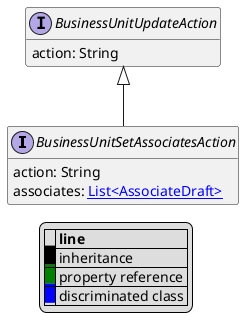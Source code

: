@startuml

hide empty fields
hide empty methods
legend
|= |= line |
|<back:black>   </back>| inheritance |
|<back:green>   </back>| property reference |
|<back:blue>   </back>| discriminated class |
endlegend
interface BusinessUnitSetAssociatesAction [[BusinessUnitSetAssociatesAction.svg]] extends BusinessUnitUpdateAction {
    action: String
    associates: [[AssociateDraft.svg List<AssociateDraft>]]
}
interface BusinessUnitUpdateAction [[BusinessUnitUpdateAction.svg]]  {
    action: String
}





@enduml
